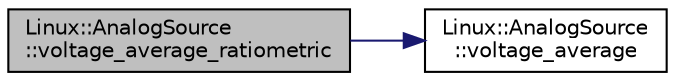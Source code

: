 digraph "Linux::AnalogSource::voltage_average_ratiometric"
{
 // INTERACTIVE_SVG=YES
  edge [fontname="Helvetica",fontsize="10",labelfontname="Helvetica",labelfontsize="10"];
  node [fontname="Helvetica",fontsize="10",shape=record];
  rankdir="LR";
  Node1 [label="Linux::AnalogSource\l::voltage_average_ratiometric",height=0.2,width=0.4,color="black", fillcolor="grey75", style="filled", fontcolor="black"];
  Node1 -> Node2 [color="midnightblue",fontsize="10",style="solid",fontname="Helvetica"];
  Node2 [label="Linux::AnalogSource\l::voltage_average",height=0.2,width=0.4,color="black", fillcolor="white", style="filled",URL="$classLinux_1_1AnalogSource.html#a602186b985158ba003c43df0dd932b3e"];
}
